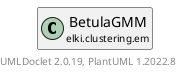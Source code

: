 @startuml
    remove .*\.(Instance|Par|Parameterizer|Factory)$
    set namespaceSeparator none
    hide empty fields
    hide empty methods

    class "<size:14>BetulaGMM.Par\n<size:10>elki.clustering.em" as elki.clustering.em.BetulaGMM.Par [[BetulaGMM.Par.html]] {
        {static} +INIT_ID: OptionID
        {static} +DELTA_ID: OptionID
        {static} +PRIOR_ID: OptionID
        ~cffactory: Factory<?>
        #k: int
        #maxiter: int
        #delta: double
        #soft: boolean
        #prior: double
        #initialization: BetulaClusterModelFactory<?>
        +configure(Parameterization): void
        +make(): BetulaGMM
    }

    interface "<size:14>Parameterizer\n<size:10>elki.utilities.optionhandling" as elki.utilities.optionhandling.Parameterizer [[../../utilities/optionhandling/Parameterizer.html]] {
        {abstract} +make(): Object
    }
    class "<size:14>BetulaGMM\n<size:10>elki.clustering.em" as elki.clustering.em.BetulaGMM [[BetulaGMM.html]]

    elki.utilities.optionhandling.Parameterizer <|.. elki.clustering.em.BetulaGMM.Par
    elki.clustering.em.BetulaGMM +-- elki.clustering.em.BetulaGMM.Par

    center footer UMLDoclet 2.0.19, PlantUML 1.2022.8
@enduml
